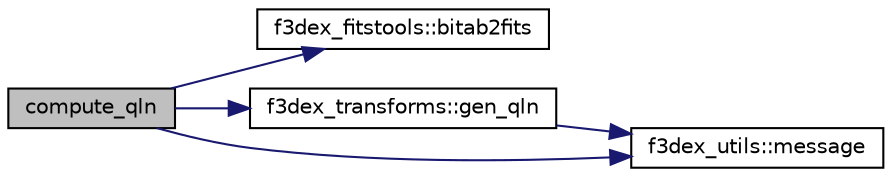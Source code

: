 digraph G
{
  edge [fontname="Helvetica",fontsize="10",labelfontname="Helvetica",labelfontsize="10"];
  node [fontname="Helvetica",fontsize="10",shape=record];
  rankdir=LR;
  Node1 [label="compute_qln",height=0.2,width=0.4,color="black", fillcolor="grey75", style="filled" fontcolor="black"];
  Node1 -> Node2 [color="midnightblue",fontsize="10",style="solid",fontname="Helvetica"];
  Node2 [label="f3dex_fitstools::bitab2fits",height=0.2,width=0.4,color="black", fillcolor="white", style="filled",URL="$namespacef3dex__fitstools.html#ae6aed20f64a46bb7d9d33b1c56f89cd0",tooltip="Write bi-tab to file."];
  Node1 -> Node3 [color="midnightblue",fontsize="10",style="solid",fontname="Helvetica"];
  Node3 [label="f3dex_transforms::gen_qln",height=0.2,width=0.4,color="black", fillcolor="white", style="filled",URL="$namespacef3dex__transforms.html#a02b926f933d186f2c9d9ab6d478a1601",tooltip="Computes series of roots of Bessel functions."];
  Node3 -> Node4 [color="midnightblue",fontsize="10",style="solid",fontname="Helvetica"];
  Node4 [label="f3dex_utils::message",height=0.2,width=0.4,color="black", fillcolor="white", style="filled",URL="$namespacef3dex__utils.html#a92226ca7c662562058c56ba005f6fc36",tooltip="Print preformated messages."];
  Node1 -> Node4 [color="midnightblue",fontsize="10",style="solid",fontname="Helvetica"];
}
